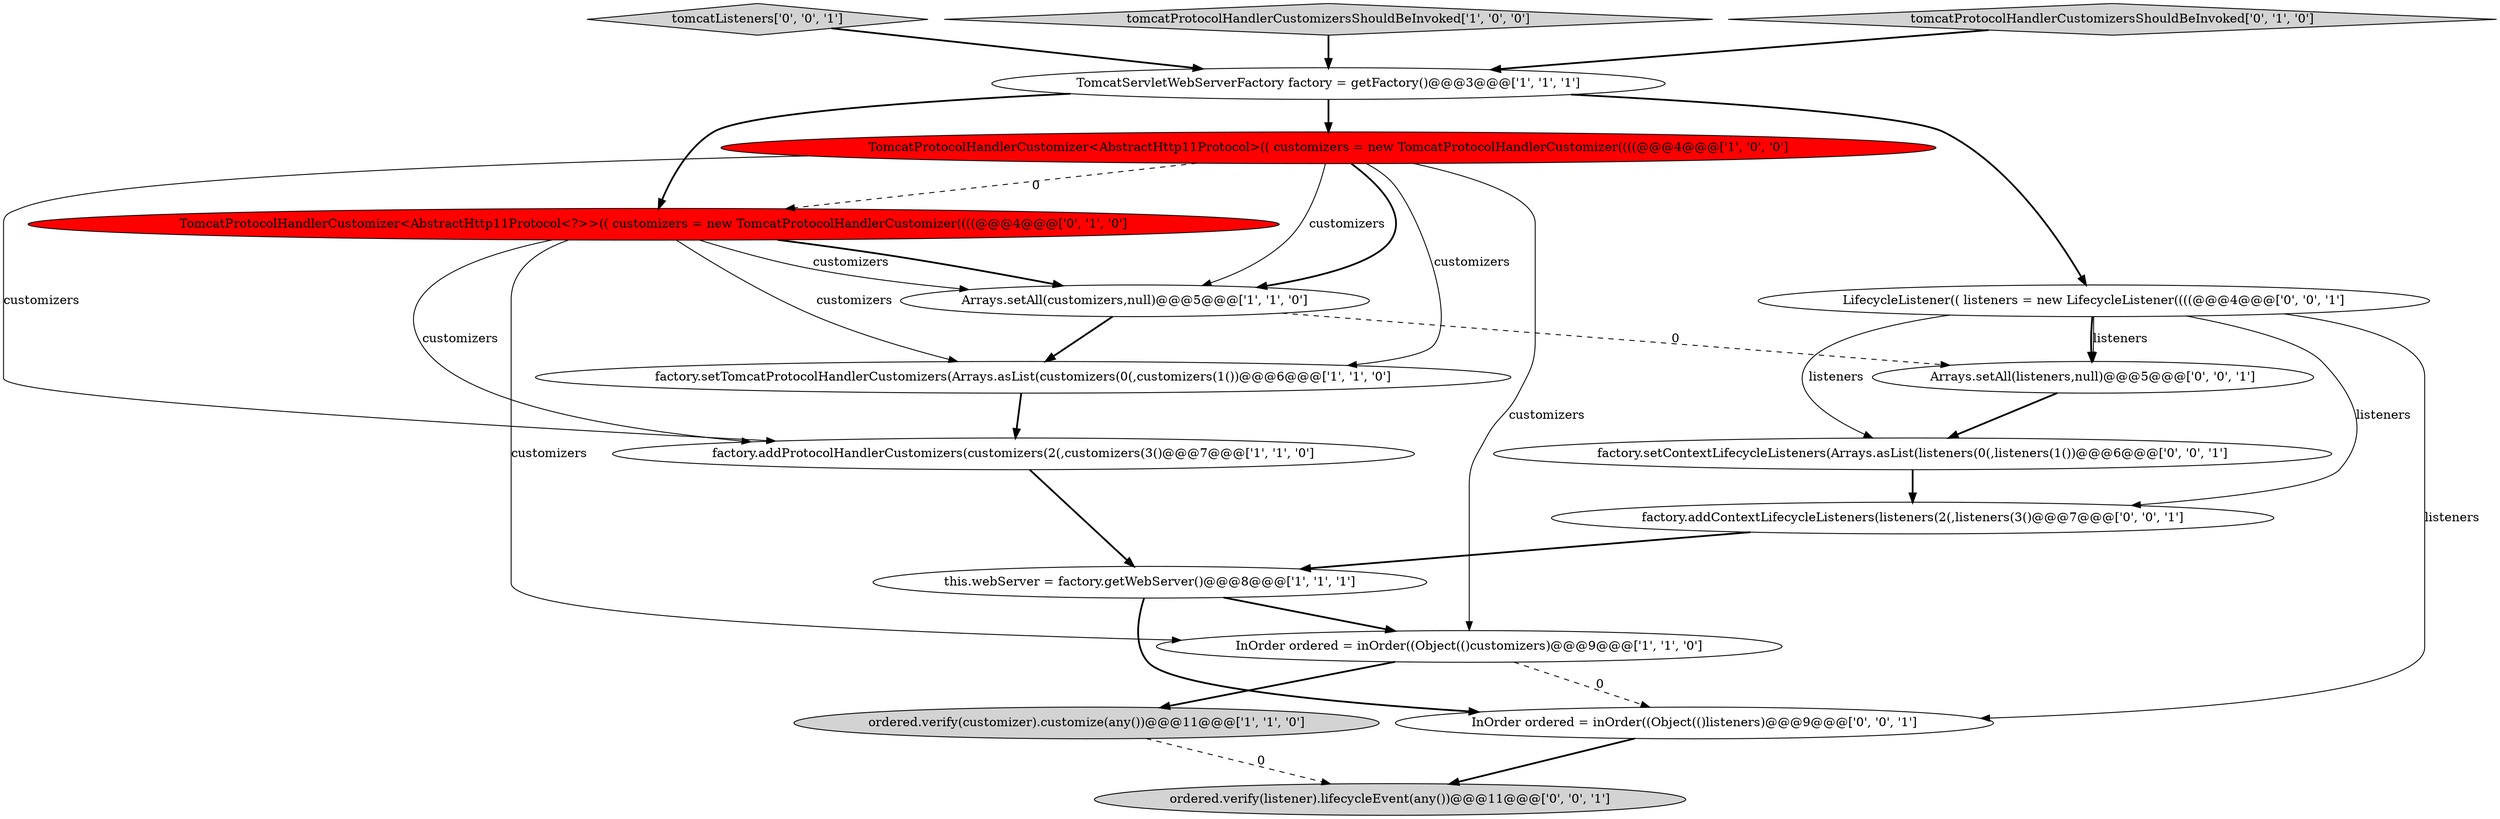 digraph {
1 [style = filled, label = "InOrder ordered = inOrder((Object(()customizers)@@@9@@@['1', '1', '0']", fillcolor = white, shape = ellipse image = "AAA0AAABBB1BBB"];
0 [style = filled, label = "TomcatProtocolHandlerCustomizer<AbstractHttp11Protocol>(( customizers = new TomcatProtocolHandlerCustomizer((((@@@4@@@['1', '0', '0']", fillcolor = red, shape = ellipse image = "AAA1AAABBB1BBB"];
7 [style = filled, label = "ordered.verify(customizer).customize(any())@@@11@@@['1', '1', '0']", fillcolor = lightgray, shape = ellipse image = "AAA0AAABBB1BBB"];
8 [style = filled, label = "factory.addProtocolHandlerCustomizers(customizers(2(,customizers(3()@@@7@@@['1', '1', '0']", fillcolor = white, shape = ellipse image = "AAA0AAABBB1BBB"];
13 [style = filled, label = "Arrays.setAll(listeners,null)@@@5@@@['0', '0', '1']", fillcolor = white, shape = ellipse image = "AAA0AAABBB3BBB"];
15 [style = filled, label = "ordered.verify(listener).lifecycleEvent(any())@@@11@@@['0', '0', '1']", fillcolor = lightgray, shape = ellipse image = "AAA0AAABBB3BBB"];
5 [style = filled, label = "factory.setTomcatProtocolHandlerCustomizers(Arrays.asList(customizers(0(,customizers(1())@@@6@@@['1', '1', '0']", fillcolor = white, shape = ellipse image = "AAA0AAABBB1BBB"];
3 [style = filled, label = "Arrays.setAll(customizers,null)@@@5@@@['1', '1', '0']", fillcolor = white, shape = ellipse image = "AAA0AAABBB1BBB"];
11 [style = filled, label = "factory.setContextLifecycleListeners(Arrays.asList(listeners(0(,listeners(1())@@@6@@@['0', '0', '1']", fillcolor = white, shape = ellipse image = "AAA0AAABBB3BBB"];
16 [style = filled, label = "tomcatListeners['0', '0', '1']", fillcolor = lightgray, shape = diamond image = "AAA0AAABBB3BBB"];
12 [style = filled, label = "InOrder ordered = inOrder((Object(()listeners)@@@9@@@['0', '0', '1']", fillcolor = white, shape = ellipse image = "AAA0AAABBB3BBB"];
14 [style = filled, label = "LifecycleListener(( listeners = new LifecycleListener((((@@@4@@@['0', '0', '1']", fillcolor = white, shape = ellipse image = "AAA0AAABBB3BBB"];
17 [style = filled, label = "factory.addContextLifecycleListeners(listeners(2(,listeners(3()@@@7@@@['0', '0', '1']", fillcolor = white, shape = ellipse image = "AAA0AAABBB3BBB"];
10 [style = filled, label = "TomcatProtocolHandlerCustomizer<AbstractHttp11Protocol<?>>(( customizers = new TomcatProtocolHandlerCustomizer((((@@@4@@@['0', '1', '0']", fillcolor = red, shape = ellipse image = "AAA1AAABBB2BBB"];
4 [style = filled, label = "this.webServer = factory.getWebServer()@@@8@@@['1', '1', '1']", fillcolor = white, shape = ellipse image = "AAA0AAABBB1BBB"];
2 [style = filled, label = "tomcatProtocolHandlerCustomizersShouldBeInvoked['1', '0', '0']", fillcolor = lightgray, shape = diamond image = "AAA0AAABBB1BBB"];
6 [style = filled, label = "TomcatServletWebServerFactory factory = getFactory()@@@3@@@['1', '1', '1']", fillcolor = white, shape = ellipse image = "AAA0AAABBB1BBB"];
9 [style = filled, label = "tomcatProtocolHandlerCustomizersShouldBeInvoked['0', '1', '0']", fillcolor = lightgray, shape = diamond image = "AAA0AAABBB2BBB"];
0->3 [style = bold, label=""];
5->8 [style = bold, label=""];
10->1 [style = solid, label="customizers"];
0->3 [style = solid, label="customizers"];
0->1 [style = solid, label="customizers"];
2->6 [style = bold, label=""];
16->6 [style = bold, label=""];
12->15 [style = bold, label=""];
10->3 [style = bold, label=""];
6->0 [style = bold, label=""];
10->5 [style = solid, label="customizers"];
14->11 [style = solid, label="listeners"];
3->13 [style = dashed, label="0"];
1->7 [style = bold, label=""];
13->11 [style = bold, label=""];
10->3 [style = solid, label="customizers"];
0->10 [style = dashed, label="0"];
9->6 [style = bold, label=""];
6->14 [style = bold, label=""];
1->12 [style = dashed, label="0"];
3->5 [style = bold, label=""];
0->5 [style = solid, label="customizers"];
14->13 [style = solid, label="listeners"];
14->12 [style = solid, label="listeners"];
6->10 [style = bold, label=""];
0->8 [style = solid, label="customizers"];
10->8 [style = solid, label="customizers"];
7->15 [style = dashed, label="0"];
4->12 [style = bold, label=""];
11->17 [style = bold, label=""];
4->1 [style = bold, label=""];
8->4 [style = bold, label=""];
14->13 [style = bold, label=""];
17->4 [style = bold, label=""];
14->17 [style = solid, label="listeners"];
}
